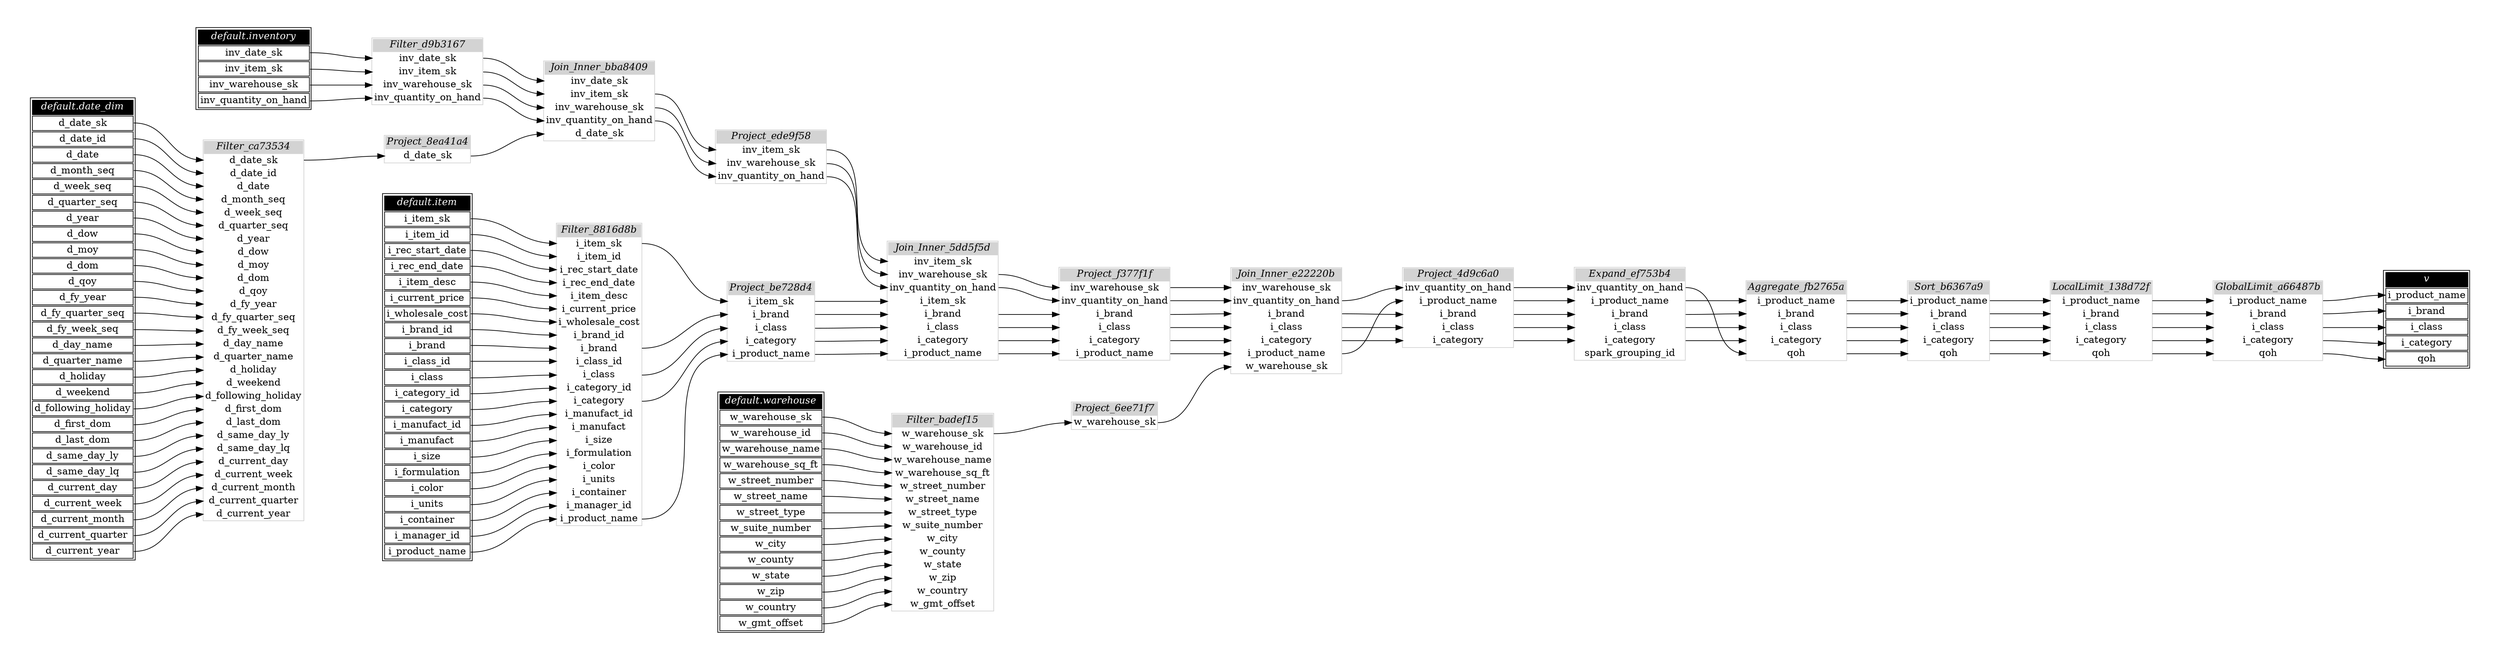// Automatically generated by TPCDSFlowTestSuite


digraph {
  graph [pad="0.5" nodesep="0.5" ranksep="1" fontname="Helvetica" rankdir=LR];
  node [shape=plaintext]

  
"Aggregate_fb2765a" [label=<
<table color="lightgray" border="1" cellborder="0" cellspacing="0">
  <tr><td bgcolor="lightgray" port="nodeName"><i>Aggregate_fb2765a</i></td></tr>
  <tr><td port="0">i_product_name</td></tr>
<tr><td port="1">i_brand</td></tr>
<tr><td port="2">i_class</td></tr>
<tr><td port="3">i_category</td></tr>
<tr><td port="4">qoh</td></tr>
</table>>];
     

"Expand_ef753b4" [label=<
<table color="lightgray" border="1" cellborder="0" cellspacing="0">
  <tr><td bgcolor="lightgray" port="nodeName"><i>Expand_ef753b4</i></td></tr>
  <tr><td port="0">inv_quantity_on_hand</td></tr>
<tr><td port="1">i_product_name</td></tr>
<tr><td port="2">i_brand</td></tr>
<tr><td port="3">i_class</td></tr>
<tr><td port="4">i_category</td></tr>
<tr><td port="5">spark_grouping_id</td></tr>
</table>>];
     

"Filter_8816d8b" [label=<
<table color="lightgray" border="1" cellborder="0" cellspacing="0">
  <tr><td bgcolor="lightgray" port="nodeName"><i>Filter_8816d8b</i></td></tr>
  <tr><td port="0">i_item_sk</td></tr>
<tr><td port="1">i_item_id</td></tr>
<tr><td port="2">i_rec_start_date</td></tr>
<tr><td port="3">i_rec_end_date</td></tr>
<tr><td port="4">i_item_desc</td></tr>
<tr><td port="5">i_current_price</td></tr>
<tr><td port="6">i_wholesale_cost</td></tr>
<tr><td port="7">i_brand_id</td></tr>
<tr><td port="8">i_brand</td></tr>
<tr><td port="9">i_class_id</td></tr>
<tr><td port="10">i_class</td></tr>
<tr><td port="11">i_category_id</td></tr>
<tr><td port="12">i_category</td></tr>
<tr><td port="13">i_manufact_id</td></tr>
<tr><td port="14">i_manufact</td></tr>
<tr><td port="15">i_size</td></tr>
<tr><td port="16">i_formulation</td></tr>
<tr><td port="17">i_color</td></tr>
<tr><td port="18">i_units</td></tr>
<tr><td port="19">i_container</td></tr>
<tr><td port="20">i_manager_id</td></tr>
<tr><td port="21">i_product_name</td></tr>
</table>>];
     

"Filter_badef15" [label=<
<table color="lightgray" border="1" cellborder="0" cellspacing="0">
  <tr><td bgcolor="lightgray" port="nodeName"><i>Filter_badef15</i></td></tr>
  <tr><td port="0">w_warehouse_sk</td></tr>
<tr><td port="1">w_warehouse_id</td></tr>
<tr><td port="2">w_warehouse_name</td></tr>
<tr><td port="3">w_warehouse_sq_ft</td></tr>
<tr><td port="4">w_street_number</td></tr>
<tr><td port="5">w_street_name</td></tr>
<tr><td port="6">w_street_type</td></tr>
<tr><td port="7">w_suite_number</td></tr>
<tr><td port="8">w_city</td></tr>
<tr><td port="9">w_county</td></tr>
<tr><td port="10">w_state</td></tr>
<tr><td port="11">w_zip</td></tr>
<tr><td port="12">w_country</td></tr>
<tr><td port="13">w_gmt_offset</td></tr>
</table>>];
     

"Filter_ca73534" [label=<
<table color="lightgray" border="1" cellborder="0" cellspacing="0">
  <tr><td bgcolor="lightgray" port="nodeName"><i>Filter_ca73534</i></td></tr>
  <tr><td port="0">d_date_sk</td></tr>
<tr><td port="1">d_date_id</td></tr>
<tr><td port="2">d_date</td></tr>
<tr><td port="3">d_month_seq</td></tr>
<tr><td port="4">d_week_seq</td></tr>
<tr><td port="5">d_quarter_seq</td></tr>
<tr><td port="6">d_year</td></tr>
<tr><td port="7">d_dow</td></tr>
<tr><td port="8">d_moy</td></tr>
<tr><td port="9">d_dom</td></tr>
<tr><td port="10">d_qoy</td></tr>
<tr><td port="11">d_fy_year</td></tr>
<tr><td port="12">d_fy_quarter_seq</td></tr>
<tr><td port="13">d_fy_week_seq</td></tr>
<tr><td port="14">d_day_name</td></tr>
<tr><td port="15">d_quarter_name</td></tr>
<tr><td port="16">d_holiday</td></tr>
<tr><td port="17">d_weekend</td></tr>
<tr><td port="18">d_following_holiday</td></tr>
<tr><td port="19">d_first_dom</td></tr>
<tr><td port="20">d_last_dom</td></tr>
<tr><td port="21">d_same_day_ly</td></tr>
<tr><td port="22">d_same_day_lq</td></tr>
<tr><td port="23">d_current_day</td></tr>
<tr><td port="24">d_current_week</td></tr>
<tr><td port="25">d_current_month</td></tr>
<tr><td port="26">d_current_quarter</td></tr>
<tr><td port="27">d_current_year</td></tr>
</table>>];
     

"Filter_d9b3167" [label=<
<table color="lightgray" border="1" cellborder="0" cellspacing="0">
  <tr><td bgcolor="lightgray" port="nodeName"><i>Filter_d9b3167</i></td></tr>
  <tr><td port="0">inv_date_sk</td></tr>
<tr><td port="1">inv_item_sk</td></tr>
<tr><td port="2">inv_warehouse_sk</td></tr>
<tr><td port="3">inv_quantity_on_hand</td></tr>
</table>>];
     

"GlobalLimit_a66487b" [label=<
<table color="lightgray" border="1" cellborder="0" cellspacing="0">
  <tr><td bgcolor="lightgray" port="nodeName"><i>GlobalLimit_a66487b</i></td></tr>
  <tr><td port="0">i_product_name</td></tr>
<tr><td port="1">i_brand</td></tr>
<tr><td port="2">i_class</td></tr>
<tr><td port="3">i_category</td></tr>
<tr><td port="4">qoh</td></tr>
</table>>];
     

"Join_Inner_5dd5f5d" [label=<
<table color="lightgray" border="1" cellborder="0" cellspacing="0">
  <tr><td bgcolor="lightgray" port="nodeName"><i>Join_Inner_5dd5f5d</i></td></tr>
  <tr><td port="0">inv_item_sk</td></tr>
<tr><td port="1">inv_warehouse_sk</td></tr>
<tr><td port="2">inv_quantity_on_hand</td></tr>
<tr><td port="3">i_item_sk</td></tr>
<tr><td port="4">i_brand</td></tr>
<tr><td port="5">i_class</td></tr>
<tr><td port="6">i_category</td></tr>
<tr><td port="7">i_product_name</td></tr>
</table>>];
     

"Join_Inner_bba8409" [label=<
<table color="lightgray" border="1" cellborder="0" cellspacing="0">
  <tr><td bgcolor="lightgray" port="nodeName"><i>Join_Inner_bba8409</i></td></tr>
  <tr><td port="0">inv_date_sk</td></tr>
<tr><td port="1">inv_item_sk</td></tr>
<tr><td port="2">inv_warehouse_sk</td></tr>
<tr><td port="3">inv_quantity_on_hand</td></tr>
<tr><td port="4">d_date_sk</td></tr>
</table>>];
     

"Join_Inner_e22220b" [label=<
<table color="lightgray" border="1" cellborder="0" cellspacing="0">
  <tr><td bgcolor="lightgray" port="nodeName"><i>Join_Inner_e22220b</i></td></tr>
  <tr><td port="0">inv_warehouse_sk</td></tr>
<tr><td port="1">inv_quantity_on_hand</td></tr>
<tr><td port="2">i_brand</td></tr>
<tr><td port="3">i_class</td></tr>
<tr><td port="4">i_category</td></tr>
<tr><td port="5">i_product_name</td></tr>
<tr><td port="6">w_warehouse_sk</td></tr>
</table>>];
     

"LocalLimit_138d72f" [label=<
<table color="lightgray" border="1" cellborder="0" cellspacing="0">
  <tr><td bgcolor="lightgray" port="nodeName"><i>LocalLimit_138d72f</i></td></tr>
  <tr><td port="0">i_product_name</td></tr>
<tr><td port="1">i_brand</td></tr>
<tr><td port="2">i_class</td></tr>
<tr><td port="3">i_category</td></tr>
<tr><td port="4">qoh</td></tr>
</table>>];
     

"Project_4d9c6a0" [label=<
<table color="lightgray" border="1" cellborder="0" cellspacing="0">
  <tr><td bgcolor="lightgray" port="nodeName"><i>Project_4d9c6a0</i></td></tr>
  <tr><td port="0">inv_quantity_on_hand</td></tr>
<tr><td port="1">i_product_name</td></tr>
<tr><td port="2">i_brand</td></tr>
<tr><td port="3">i_class</td></tr>
<tr><td port="4">i_category</td></tr>
</table>>];
     

"Project_6ee71f7" [label=<
<table color="lightgray" border="1" cellborder="0" cellspacing="0">
  <tr><td bgcolor="lightgray" port="nodeName"><i>Project_6ee71f7</i></td></tr>
  <tr><td port="0">w_warehouse_sk</td></tr>
</table>>];
     

"Project_8ea41a4" [label=<
<table color="lightgray" border="1" cellborder="0" cellspacing="0">
  <tr><td bgcolor="lightgray" port="nodeName"><i>Project_8ea41a4</i></td></tr>
  <tr><td port="0">d_date_sk</td></tr>
</table>>];
     

"Project_be728d4" [label=<
<table color="lightgray" border="1" cellborder="0" cellspacing="0">
  <tr><td bgcolor="lightgray" port="nodeName"><i>Project_be728d4</i></td></tr>
  <tr><td port="0">i_item_sk</td></tr>
<tr><td port="1">i_brand</td></tr>
<tr><td port="2">i_class</td></tr>
<tr><td port="3">i_category</td></tr>
<tr><td port="4">i_product_name</td></tr>
</table>>];
     

"Project_ede9f58" [label=<
<table color="lightgray" border="1" cellborder="0" cellspacing="0">
  <tr><td bgcolor="lightgray" port="nodeName"><i>Project_ede9f58</i></td></tr>
  <tr><td port="0">inv_item_sk</td></tr>
<tr><td port="1">inv_warehouse_sk</td></tr>
<tr><td port="2">inv_quantity_on_hand</td></tr>
</table>>];
     

"Project_f377f1f" [label=<
<table color="lightgray" border="1" cellborder="0" cellspacing="0">
  <tr><td bgcolor="lightgray" port="nodeName"><i>Project_f377f1f</i></td></tr>
  <tr><td port="0">inv_warehouse_sk</td></tr>
<tr><td port="1">inv_quantity_on_hand</td></tr>
<tr><td port="2">i_brand</td></tr>
<tr><td port="3">i_class</td></tr>
<tr><td port="4">i_category</td></tr>
<tr><td port="5">i_product_name</td></tr>
</table>>];
     

"Sort_b6367a9" [label=<
<table color="lightgray" border="1" cellborder="0" cellspacing="0">
  <tr><td bgcolor="lightgray" port="nodeName"><i>Sort_b6367a9</i></td></tr>
  <tr><td port="0">i_product_name</td></tr>
<tr><td port="1">i_brand</td></tr>
<tr><td port="2">i_class</td></tr>
<tr><td port="3">i_category</td></tr>
<tr><td port="4">qoh</td></tr>
</table>>];
     

"default.date_dim" [color="black" label=<
<table>
  <tr><td bgcolor="black" port="nodeName"><i><font color="white">default.date_dim</font></i></td></tr>
  <tr><td port="0">d_date_sk</td></tr>
<tr><td port="1">d_date_id</td></tr>
<tr><td port="2">d_date</td></tr>
<tr><td port="3">d_month_seq</td></tr>
<tr><td port="4">d_week_seq</td></tr>
<tr><td port="5">d_quarter_seq</td></tr>
<tr><td port="6">d_year</td></tr>
<tr><td port="7">d_dow</td></tr>
<tr><td port="8">d_moy</td></tr>
<tr><td port="9">d_dom</td></tr>
<tr><td port="10">d_qoy</td></tr>
<tr><td port="11">d_fy_year</td></tr>
<tr><td port="12">d_fy_quarter_seq</td></tr>
<tr><td port="13">d_fy_week_seq</td></tr>
<tr><td port="14">d_day_name</td></tr>
<tr><td port="15">d_quarter_name</td></tr>
<tr><td port="16">d_holiday</td></tr>
<tr><td port="17">d_weekend</td></tr>
<tr><td port="18">d_following_holiday</td></tr>
<tr><td port="19">d_first_dom</td></tr>
<tr><td port="20">d_last_dom</td></tr>
<tr><td port="21">d_same_day_ly</td></tr>
<tr><td port="22">d_same_day_lq</td></tr>
<tr><td port="23">d_current_day</td></tr>
<tr><td port="24">d_current_week</td></tr>
<tr><td port="25">d_current_month</td></tr>
<tr><td port="26">d_current_quarter</td></tr>
<tr><td port="27">d_current_year</td></tr>
</table>>];
     

"default.inventory" [color="black" label=<
<table>
  <tr><td bgcolor="black" port="nodeName"><i><font color="white">default.inventory</font></i></td></tr>
  <tr><td port="0">inv_date_sk</td></tr>
<tr><td port="1">inv_item_sk</td></tr>
<tr><td port="2">inv_warehouse_sk</td></tr>
<tr><td port="3">inv_quantity_on_hand</td></tr>
</table>>];
     

"default.item" [color="black" label=<
<table>
  <tr><td bgcolor="black" port="nodeName"><i><font color="white">default.item</font></i></td></tr>
  <tr><td port="0">i_item_sk</td></tr>
<tr><td port="1">i_item_id</td></tr>
<tr><td port="2">i_rec_start_date</td></tr>
<tr><td port="3">i_rec_end_date</td></tr>
<tr><td port="4">i_item_desc</td></tr>
<tr><td port="5">i_current_price</td></tr>
<tr><td port="6">i_wholesale_cost</td></tr>
<tr><td port="7">i_brand_id</td></tr>
<tr><td port="8">i_brand</td></tr>
<tr><td port="9">i_class_id</td></tr>
<tr><td port="10">i_class</td></tr>
<tr><td port="11">i_category_id</td></tr>
<tr><td port="12">i_category</td></tr>
<tr><td port="13">i_manufact_id</td></tr>
<tr><td port="14">i_manufact</td></tr>
<tr><td port="15">i_size</td></tr>
<tr><td port="16">i_formulation</td></tr>
<tr><td port="17">i_color</td></tr>
<tr><td port="18">i_units</td></tr>
<tr><td port="19">i_container</td></tr>
<tr><td port="20">i_manager_id</td></tr>
<tr><td port="21">i_product_name</td></tr>
</table>>];
     

"default.warehouse" [color="black" label=<
<table>
  <tr><td bgcolor="black" port="nodeName"><i><font color="white">default.warehouse</font></i></td></tr>
  <tr><td port="0">w_warehouse_sk</td></tr>
<tr><td port="1">w_warehouse_id</td></tr>
<tr><td port="2">w_warehouse_name</td></tr>
<tr><td port="3">w_warehouse_sq_ft</td></tr>
<tr><td port="4">w_street_number</td></tr>
<tr><td port="5">w_street_name</td></tr>
<tr><td port="6">w_street_type</td></tr>
<tr><td port="7">w_suite_number</td></tr>
<tr><td port="8">w_city</td></tr>
<tr><td port="9">w_county</td></tr>
<tr><td port="10">w_state</td></tr>
<tr><td port="11">w_zip</td></tr>
<tr><td port="12">w_country</td></tr>
<tr><td port="13">w_gmt_offset</td></tr>
</table>>];
     

"v" [color="black" label=<
<table>
  <tr><td bgcolor="black" port="nodeName"><i><font color="white">v</font></i></td></tr>
  <tr><td port="0">i_product_name</td></tr>
<tr><td port="1">i_brand</td></tr>
<tr><td port="2">i_class</td></tr>
<tr><td port="3">i_category</td></tr>
<tr><td port="4">qoh</td></tr>
</table>>];
     
  "Aggregate_fb2765a":0 -> "Sort_b6367a9":0;
"Aggregate_fb2765a":1 -> "Sort_b6367a9":1;
"Aggregate_fb2765a":2 -> "Sort_b6367a9":2;
"Aggregate_fb2765a":3 -> "Sort_b6367a9":3;
"Aggregate_fb2765a":4 -> "Sort_b6367a9":4;
"Expand_ef753b4":0 -> "Aggregate_fb2765a":4;
"Expand_ef753b4":1 -> "Aggregate_fb2765a":0;
"Expand_ef753b4":2 -> "Aggregate_fb2765a":1;
"Expand_ef753b4":3 -> "Aggregate_fb2765a":2;
"Expand_ef753b4":4 -> "Aggregate_fb2765a":3;
"Filter_8816d8b":0 -> "Project_be728d4":0;
"Filter_8816d8b":10 -> "Project_be728d4":2;
"Filter_8816d8b":12 -> "Project_be728d4":3;
"Filter_8816d8b":21 -> "Project_be728d4":4;
"Filter_8816d8b":8 -> "Project_be728d4":1;
"Filter_badef15":0 -> "Project_6ee71f7":0;
"Filter_ca73534":0 -> "Project_8ea41a4":0;
"Filter_d9b3167":0 -> "Join_Inner_bba8409":0;
"Filter_d9b3167":1 -> "Join_Inner_bba8409":1;
"Filter_d9b3167":2 -> "Join_Inner_bba8409":2;
"Filter_d9b3167":3 -> "Join_Inner_bba8409":3;
"GlobalLimit_a66487b":0 -> "v":0;
"GlobalLimit_a66487b":1 -> "v":1;
"GlobalLimit_a66487b":2 -> "v":2;
"GlobalLimit_a66487b":3 -> "v":3;
"GlobalLimit_a66487b":4 -> "v":4;
"Join_Inner_5dd5f5d":1 -> "Project_f377f1f":0;
"Join_Inner_5dd5f5d":2 -> "Project_f377f1f":1;
"Join_Inner_5dd5f5d":4 -> "Project_f377f1f":2;
"Join_Inner_5dd5f5d":5 -> "Project_f377f1f":3;
"Join_Inner_5dd5f5d":6 -> "Project_f377f1f":4;
"Join_Inner_5dd5f5d":7 -> "Project_f377f1f":5;
"Join_Inner_bba8409":1 -> "Project_ede9f58":0;
"Join_Inner_bba8409":2 -> "Project_ede9f58":1;
"Join_Inner_bba8409":3 -> "Project_ede9f58":2;
"Join_Inner_e22220b":1 -> "Project_4d9c6a0":0;
"Join_Inner_e22220b":2 -> "Project_4d9c6a0":2;
"Join_Inner_e22220b":3 -> "Project_4d9c6a0":3;
"Join_Inner_e22220b":4 -> "Project_4d9c6a0":4;
"Join_Inner_e22220b":5 -> "Project_4d9c6a0":1;
"LocalLimit_138d72f":0 -> "GlobalLimit_a66487b":0;
"LocalLimit_138d72f":1 -> "GlobalLimit_a66487b":1;
"LocalLimit_138d72f":2 -> "GlobalLimit_a66487b":2;
"LocalLimit_138d72f":3 -> "GlobalLimit_a66487b":3;
"LocalLimit_138d72f":4 -> "GlobalLimit_a66487b":4;
"Project_4d9c6a0":0 -> "Expand_ef753b4":0;
"Project_4d9c6a0":1 -> "Expand_ef753b4":1;
"Project_4d9c6a0":2 -> "Expand_ef753b4":2;
"Project_4d9c6a0":3 -> "Expand_ef753b4":3;
"Project_4d9c6a0":4 -> "Expand_ef753b4":4;
"Project_6ee71f7":0 -> "Join_Inner_e22220b":6;
"Project_8ea41a4":0 -> "Join_Inner_bba8409":4;
"Project_be728d4":0 -> "Join_Inner_5dd5f5d":3;
"Project_be728d4":1 -> "Join_Inner_5dd5f5d":4;
"Project_be728d4":2 -> "Join_Inner_5dd5f5d":5;
"Project_be728d4":3 -> "Join_Inner_5dd5f5d":6;
"Project_be728d4":4 -> "Join_Inner_5dd5f5d":7;
"Project_ede9f58":0 -> "Join_Inner_5dd5f5d":0;
"Project_ede9f58":1 -> "Join_Inner_5dd5f5d":1;
"Project_ede9f58":2 -> "Join_Inner_5dd5f5d":2;
"Project_f377f1f":0 -> "Join_Inner_e22220b":0;
"Project_f377f1f":1 -> "Join_Inner_e22220b":1;
"Project_f377f1f":2 -> "Join_Inner_e22220b":2;
"Project_f377f1f":3 -> "Join_Inner_e22220b":3;
"Project_f377f1f":4 -> "Join_Inner_e22220b":4;
"Project_f377f1f":5 -> "Join_Inner_e22220b":5;
"Sort_b6367a9":0 -> "LocalLimit_138d72f":0;
"Sort_b6367a9":1 -> "LocalLimit_138d72f":1;
"Sort_b6367a9":2 -> "LocalLimit_138d72f":2;
"Sort_b6367a9":3 -> "LocalLimit_138d72f":3;
"Sort_b6367a9":4 -> "LocalLimit_138d72f":4;
"default.date_dim":0 -> "Filter_ca73534":0;
"default.date_dim":1 -> "Filter_ca73534":1;
"default.date_dim":10 -> "Filter_ca73534":10;
"default.date_dim":11 -> "Filter_ca73534":11;
"default.date_dim":12 -> "Filter_ca73534":12;
"default.date_dim":13 -> "Filter_ca73534":13;
"default.date_dim":14 -> "Filter_ca73534":14;
"default.date_dim":15 -> "Filter_ca73534":15;
"default.date_dim":16 -> "Filter_ca73534":16;
"default.date_dim":17 -> "Filter_ca73534":17;
"default.date_dim":18 -> "Filter_ca73534":18;
"default.date_dim":19 -> "Filter_ca73534":19;
"default.date_dim":2 -> "Filter_ca73534":2;
"default.date_dim":20 -> "Filter_ca73534":20;
"default.date_dim":21 -> "Filter_ca73534":21;
"default.date_dim":22 -> "Filter_ca73534":22;
"default.date_dim":23 -> "Filter_ca73534":23;
"default.date_dim":24 -> "Filter_ca73534":24;
"default.date_dim":25 -> "Filter_ca73534":25;
"default.date_dim":26 -> "Filter_ca73534":26;
"default.date_dim":27 -> "Filter_ca73534":27;
"default.date_dim":3 -> "Filter_ca73534":3;
"default.date_dim":4 -> "Filter_ca73534":4;
"default.date_dim":5 -> "Filter_ca73534":5;
"default.date_dim":6 -> "Filter_ca73534":6;
"default.date_dim":7 -> "Filter_ca73534":7;
"default.date_dim":8 -> "Filter_ca73534":8;
"default.date_dim":9 -> "Filter_ca73534":9;
"default.inventory":0 -> "Filter_d9b3167":0;
"default.inventory":1 -> "Filter_d9b3167":1;
"default.inventory":2 -> "Filter_d9b3167":2;
"default.inventory":3 -> "Filter_d9b3167":3;
"default.item":0 -> "Filter_8816d8b":0;
"default.item":1 -> "Filter_8816d8b":1;
"default.item":10 -> "Filter_8816d8b":10;
"default.item":11 -> "Filter_8816d8b":11;
"default.item":12 -> "Filter_8816d8b":12;
"default.item":13 -> "Filter_8816d8b":13;
"default.item":14 -> "Filter_8816d8b":14;
"default.item":15 -> "Filter_8816d8b":15;
"default.item":16 -> "Filter_8816d8b":16;
"default.item":17 -> "Filter_8816d8b":17;
"default.item":18 -> "Filter_8816d8b":18;
"default.item":19 -> "Filter_8816d8b":19;
"default.item":2 -> "Filter_8816d8b":2;
"default.item":20 -> "Filter_8816d8b":20;
"default.item":21 -> "Filter_8816d8b":21;
"default.item":3 -> "Filter_8816d8b":3;
"default.item":4 -> "Filter_8816d8b":4;
"default.item":5 -> "Filter_8816d8b":5;
"default.item":6 -> "Filter_8816d8b":6;
"default.item":7 -> "Filter_8816d8b":7;
"default.item":8 -> "Filter_8816d8b":8;
"default.item":9 -> "Filter_8816d8b":9;
"default.warehouse":0 -> "Filter_badef15":0;
"default.warehouse":1 -> "Filter_badef15":1;
"default.warehouse":10 -> "Filter_badef15":10;
"default.warehouse":11 -> "Filter_badef15":11;
"default.warehouse":12 -> "Filter_badef15":12;
"default.warehouse":13 -> "Filter_badef15":13;
"default.warehouse":2 -> "Filter_badef15":2;
"default.warehouse":3 -> "Filter_badef15":3;
"default.warehouse":4 -> "Filter_badef15":4;
"default.warehouse":5 -> "Filter_badef15":5;
"default.warehouse":6 -> "Filter_badef15":6;
"default.warehouse":7 -> "Filter_badef15":7;
"default.warehouse":8 -> "Filter_badef15":8;
"default.warehouse":9 -> "Filter_badef15":9;
}
       